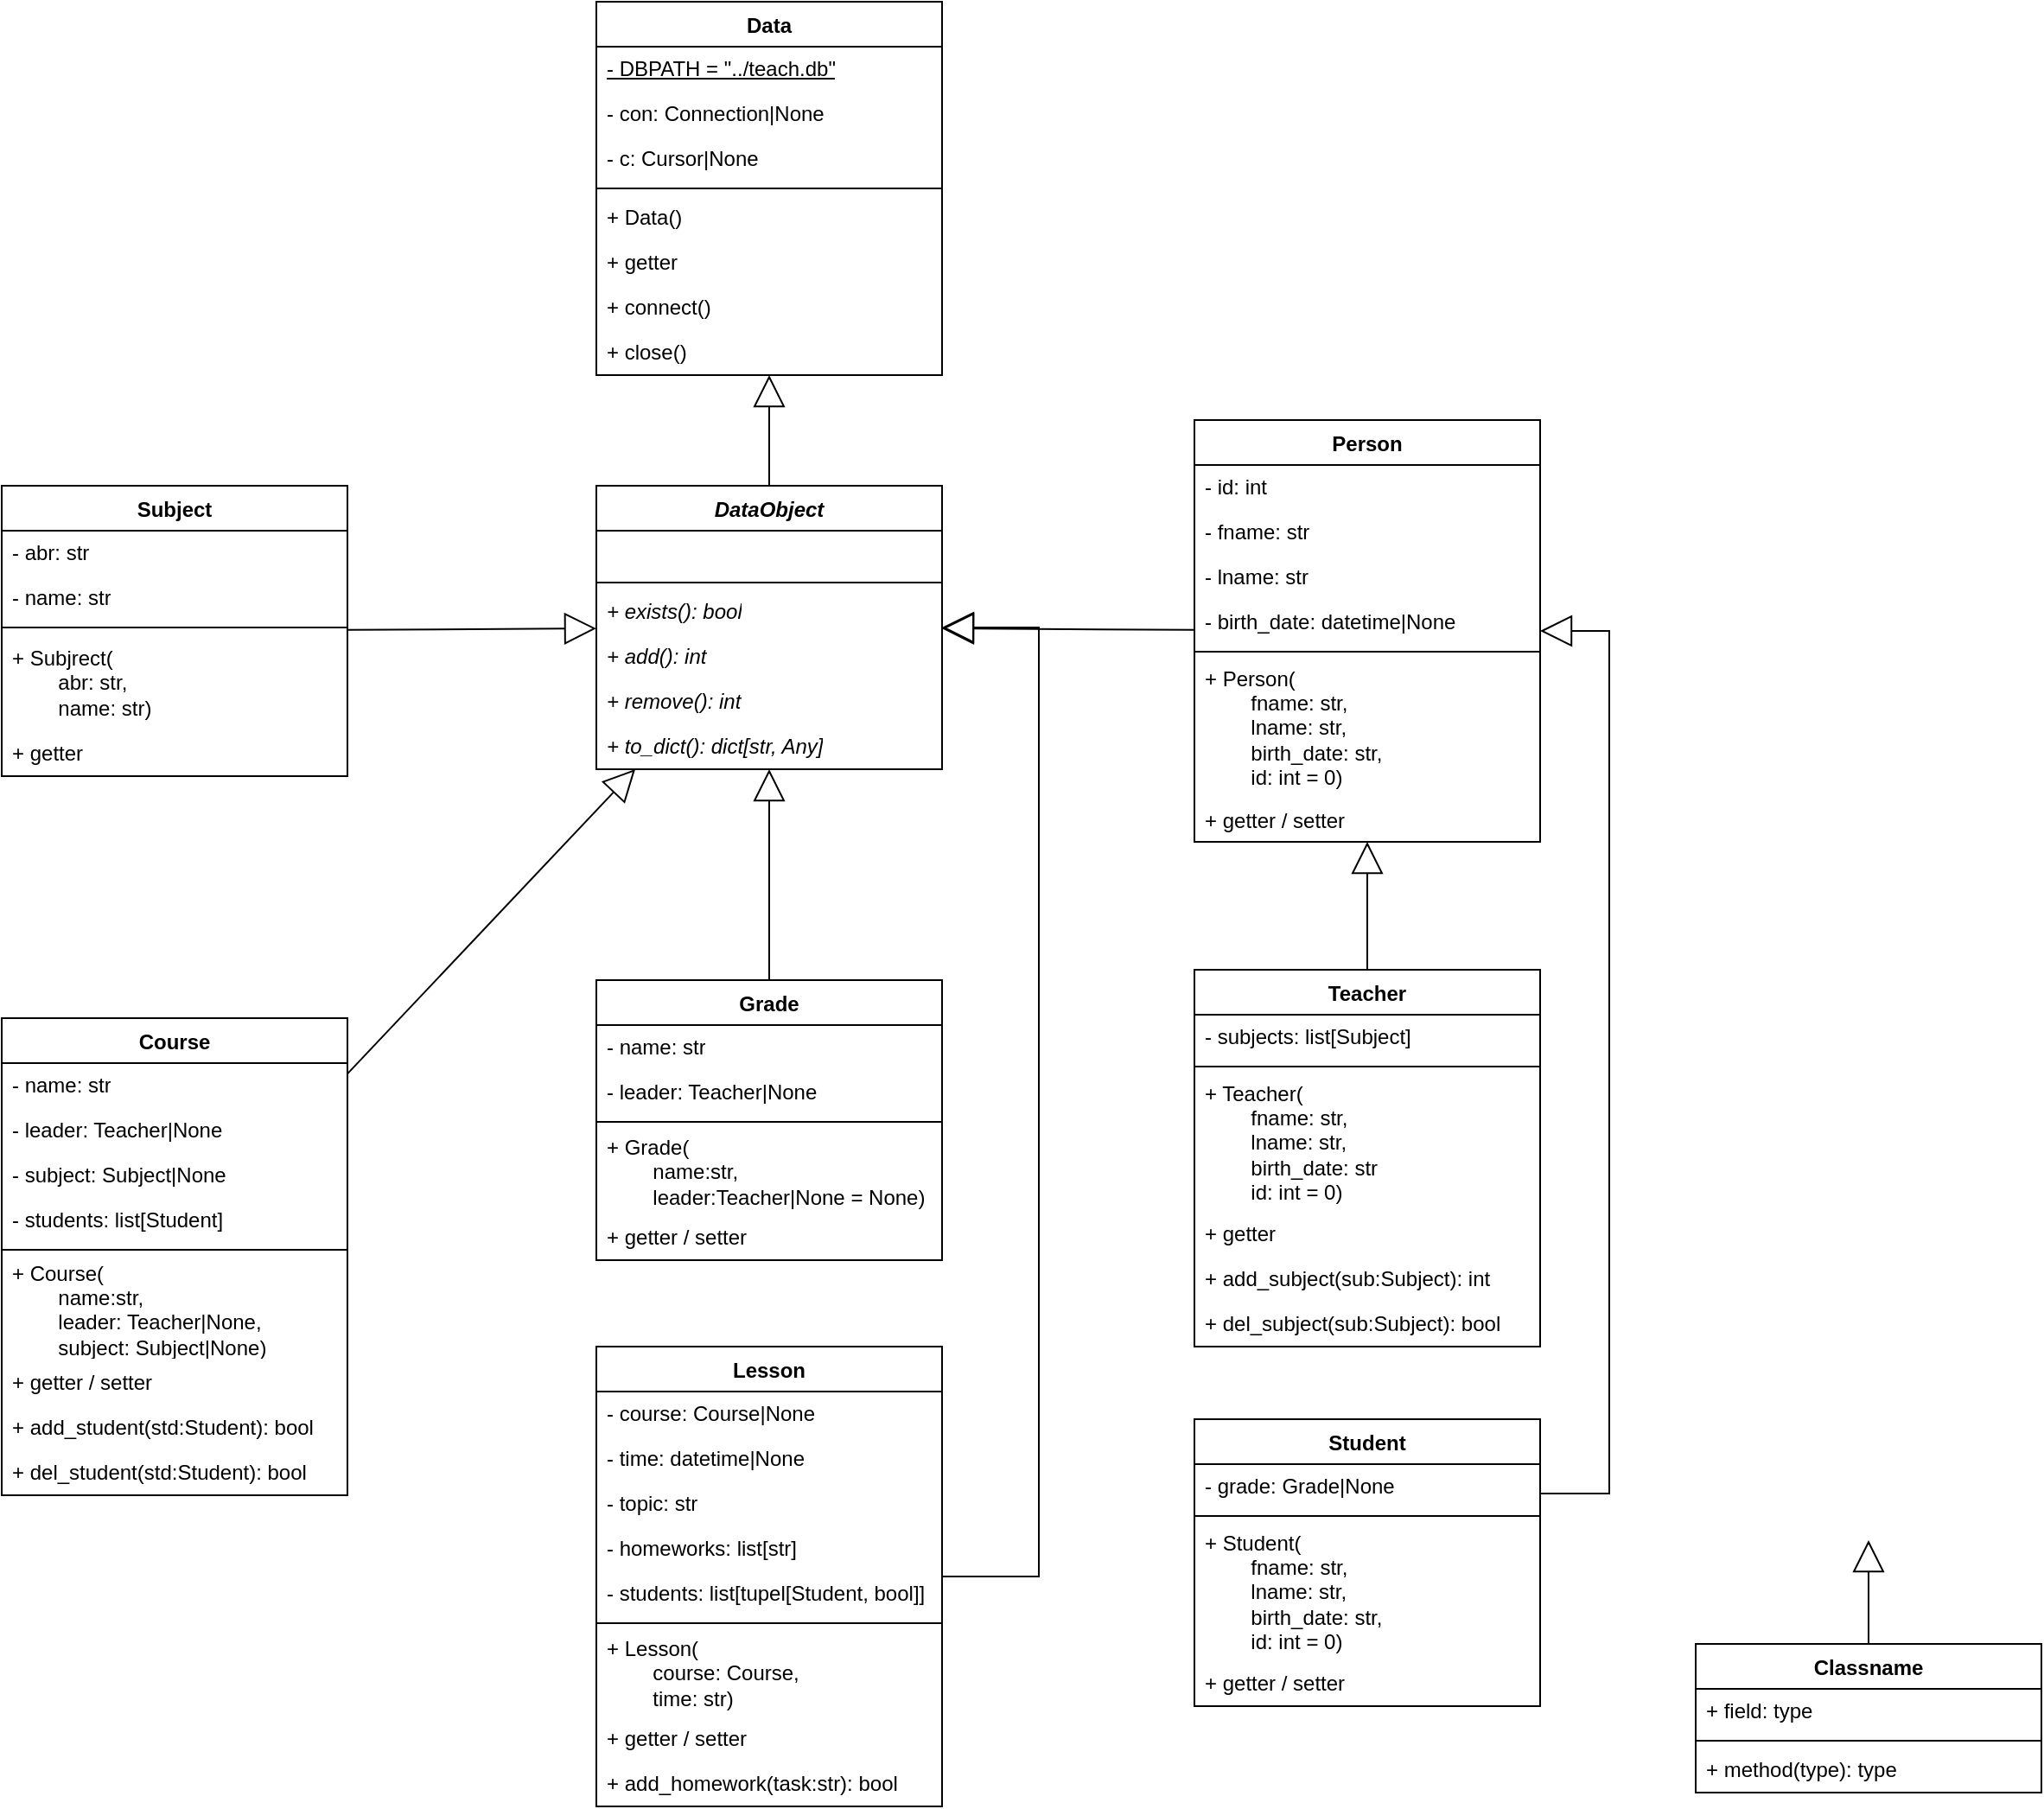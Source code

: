<mxfile version="26.2.13">
  <diagram name="Page-1" id="PVhxKs5UIoAoCetLRb1k">
    <mxGraphModel dx="1775" dy="617" grid="1" gridSize="10" guides="1" tooltips="1" connect="1" arrows="1" fold="1" page="1" pageScale="1" pageWidth="827" pageHeight="1169" math="0" shadow="0">
      <root>
        <mxCell id="0" />
        <mxCell id="1" parent="0" />
        <mxCell id="3EcJ4HdOtY4yv1qwsR0p-1" value="Student" style="swimlane;fontStyle=1;align=center;verticalAlign=top;childLayout=stackLayout;horizontal=1;startSize=26;horizontalStack=0;resizeParent=1;resizeParentMax=0;resizeLast=0;collapsible=1;marginBottom=0;whiteSpace=wrap;html=1;" parent="1" vertex="1">
          <mxGeometry x="660" y="860" width="200" height="166" as="geometry" />
        </mxCell>
        <mxCell id="3EcJ4HdOtY4yv1qwsR0p-2" value="- grade: Grade|None" style="text;strokeColor=none;fillColor=none;align=left;verticalAlign=middle;spacingLeft=4;spacingRight=4;overflow=hidden;rotatable=0;points=[[0,0.5],[1,0.5]];portConstraint=eastwest;whiteSpace=wrap;html=1;" parent="3EcJ4HdOtY4yv1qwsR0p-1" vertex="1">
          <mxGeometry y="26" width="200" height="26" as="geometry" />
        </mxCell>
        <mxCell id="3EcJ4HdOtY4yv1qwsR0p-3" value="" style="line;strokeWidth=1;fillColor=none;align=left;verticalAlign=middle;spacingTop=-1;spacingLeft=3;spacingRight=3;rotatable=0;labelPosition=right;points=[];portConstraint=eastwest;strokeColor=inherit;" parent="3EcJ4HdOtY4yv1qwsR0p-1" vertex="1">
          <mxGeometry y="52" width="200" height="8" as="geometry" />
        </mxCell>
        <mxCell id="3EcJ4HdOtY4yv1qwsR0p-4" value="&lt;div&gt;+ Student(&lt;/div&gt;&lt;div&gt;&lt;span style=&quot;white-space: pre;&quot;&gt;&#x9;&lt;/span&gt;fname: str,&lt;/div&gt;&lt;div&gt;&lt;span style=&quot;white-space: pre;&quot;&gt;&#x9;&lt;/span&gt;lname: str,&lt;/div&gt;&lt;div&gt;&lt;span style=&quot;white-space: pre;&quot;&gt;&#x9;&lt;/span&gt;birth_date: str,&lt;/div&gt;&lt;div&gt;&lt;span style=&quot;white-space: pre;&quot;&gt;&#x9;&lt;/span&gt;id: int = 0)&lt;br&gt;&lt;/div&gt;" style="text;strokeColor=none;fillColor=none;align=left;verticalAlign=middle;spacingLeft=4;spacingRight=4;overflow=hidden;rotatable=0;points=[[0,0.5],[1,0.5]];portConstraint=eastwest;whiteSpace=wrap;html=1;" parent="3EcJ4HdOtY4yv1qwsR0p-1" vertex="1">
          <mxGeometry y="60" width="200" height="80" as="geometry" />
        </mxCell>
        <mxCell id="Gi3EhoX5HovJHJI8W7zg-16" value="+ getter / setter" style="text;strokeColor=none;fillColor=none;align=left;verticalAlign=middle;spacingLeft=4;spacingRight=4;overflow=hidden;rotatable=0;points=[[0,0.5],[1,0.5]];portConstraint=eastwest;whiteSpace=wrap;html=1;" vertex="1" parent="3EcJ4HdOtY4yv1qwsR0p-1">
          <mxGeometry y="140" width="200" height="26" as="geometry" />
        </mxCell>
        <mxCell id="3EcJ4HdOtY4yv1qwsR0p-5" value="Data" style="swimlane;fontStyle=1;align=center;verticalAlign=top;childLayout=stackLayout;horizontal=1;startSize=26;horizontalStack=0;resizeParent=1;resizeParentMax=0;resizeLast=0;collapsible=1;marginBottom=0;whiteSpace=wrap;html=1;" parent="1" vertex="1">
          <mxGeometry x="314" y="40" width="200" height="216" as="geometry" />
        </mxCell>
        <mxCell id="3EcJ4HdOtY4yv1qwsR0p-6" value="- DBPATH = &quot;../teach.db&quot;" style="text;strokeColor=none;fillColor=none;align=left;verticalAlign=middle;spacingLeft=4;spacingRight=4;overflow=hidden;rotatable=0;points=[[0,0.5],[1,0.5]];portConstraint=eastwest;whiteSpace=wrap;html=1;fontStyle=4" parent="3EcJ4HdOtY4yv1qwsR0p-5" vertex="1">
          <mxGeometry y="26" width="200" height="26" as="geometry" />
        </mxCell>
        <mxCell id="3EcJ4HdOtY4yv1qwsR0p-9" value="- con: Connection|None" style="text;strokeColor=none;fillColor=none;align=left;verticalAlign=middle;spacingLeft=4;spacingRight=4;overflow=hidden;rotatable=0;points=[[0,0.5],[1,0.5]];portConstraint=eastwest;whiteSpace=wrap;html=1;" parent="3EcJ4HdOtY4yv1qwsR0p-5" vertex="1">
          <mxGeometry y="52" width="200" height="26" as="geometry" />
        </mxCell>
        <mxCell id="3EcJ4HdOtY4yv1qwsR0p-10" value="- c: Cursor|None" style="text;strokeColor=none;fillColor=none;align=left;verticalAlign=middle;spacingLeft=4;spacingRight=4;overflow=hidden;rotatable=0;points=[[0,0.5],[1,0.5]];portConstraint=eastwest;whiteSpace=wrap;html=1;" parent="3EcJ4HdOtY4yv1qwsR0p-5" vertex="1">
          <mxGeometry y="78" width="200" height="26" as="geometry" />
        </mxCell>
        <mxCell id="3EcJ4HdOtY4yv1qwsR0p-7" value="" style="line;strokeWidth=1;fillColor=none;align=left;verticalAlign=middle;spacingTop=-1;spacingLeft=3;spacingRight=3;rotatable=0;labelPosition=right;points=[];portConstraint=eastwest;strokeColor=inherit;" parent="3EcJ4HdOtY4yv1qwsR0p-5" vertex="1">
          <mxGeometry y="104" width="200" height="8" as="geometry" />
        </mxCell>
        <mxCell id="3EcJ4HdOtY4yv1qwsR0p-8" value="+ Data()" style="text;strokeColor=none;fillColor=none;align=left;verticalAlign=middle;spacingLeft=4;spacingRight=4;overflow=hidden;rotatable=0;points=[[0,0.5],[1,0.5]];portConstraint=eastwest;whiteSpace=wrap;html=1;" parent="3EcJ4HdOtY4yv1qwsR0p-5" vertex="1">
          <mxGeometry y="112" width="200" height="26" as="geometry" />
        </mxCell>
        <mxCell id="3EcJ4HdOtY4yv1qwsR0p-11" value="+ getter" style="text;strokeColor=none;fillColor=none;align=left;verticalAlign=middle;spacingLeft=4;spacingRight=4;overflow=hidden;rotatable=0;points=[[0,0.5],[1,0.5]];portConstraint=eastwest;whiteSpace=wrap;html=1;" parent="3EcJ4HdOtY4yv1qwsR0p-5" vertex="1">
          <mxGeometry y="138" width="200" height="26" as="geometry" />
        </mxCell>
        <mxCell id="3EcJ4HdOtY4yv1qwsR0p-12" value="+ connect()" style="text;strokeColor=none;fillColor=none;align=left;verticalAlign=middle;spacingLeft=4;spacingRight=4;overflow=hidden;rotatable=0;points=[[0,0.5],[1,0.5]];portConstraint=eastwest;whiteSpace=wrap;html=1;" parent="3EcJ4HdOtY4yv1qwsR0p-5" vertex="1">
          <mxGeometry y="164" width="200" height="26" as="geometry" />
        </mxCell>
        <mxCell id="3EcJ4HdOtY4yv1qwsR0p-13" value="+ close()" style="text;strokeColor=none;fillColor=none;align=left;verticalAlign=middle;spacingLeft=4;spacingRight=4;overflow=hidden;rotatable=0;points=[[0,0.5],[1,0.5]];portConstraint=eastwest;whiteSpace=wrap;html=1;" parent="3EcJ4HdOtY4yv1qwsR0p-5" vertex="1">
          <mxGeometry y="190" width="200" height="26" as="geometry" />
        </mxCell>
        <mxCell id="3EcJ4HdOtY4yv1qwsR0p-14" value="DataObject" style="swimlane;fontStyle=3;align=center;verticalAlign=top;childLayout=stackLayout;horizontal=1;startSize=26;horizontalStack=0;resizeParent=1;resizeParentMax=0;resizeLast=0;collapsible=1;marginBottom=0;whiteSpace=wrap;html=1;" parent="1" vertex="1">
          <mxGeometry x="314" y="320" width="200" height="164" as="geometry" />
        </mxCell>
        <mxCell id="3EcJ4HdOtY4yv1qwsR0p-15" value="&amp;nbsp;" style="text;strokeColor=none;fillColor=none;align=left;verticalAlign=middle;spacingLeft=4;spacingRight=4;overflow=hidden;rotatable=0;points=[[0,0.5],[1,0.5]];portConstraint=eastwest;whiteSpace=wrap;html=1;" parent="3EcJ4HdOtY4yv1qwsR0p-14" vertex="1">
          <mxGeometry y="26" width="200" height="26" as="geometry" />
        </mxCell>
        <mxCell id="3EcJ4HdOtY4yv1qwsR0p-16" value="" style="line;strokeWidth=1;fillColor=none;align=left;verticalAlign=middle;spacingTop=-1;spacingLeft=3;spacingRight=3;rotatable=0;labelPosition=right;points=[];portConstraint=eastwest;strokeColor=inherit;" parent="3EcJ4HdOtY4yv1qwsR0p-14" vertex="1">
          <mxGeometry y="52" width="200" height="8" as="geometry" />
        </mxCell>
        <mxCell id="3EcJ4HdOtY4yv1qwsR0p-17" value="+ exists(): bool" style="text;strokeColor=none;fillColor=none;align=left;verticalAlign=middle;spacingLeft=4;spacingRight=4;overflow=hidden;rotatable=0;points=[[0,0.5],[1,0.5]];portConstraint=eastwest;whiteSpace=wrap;html=1;fontStyle=2" parent="3EcJ4HdOtY4yv1qwsR0p-14" vertex="1">
          <mxGeometry y="60" width="200" height="26" as="geometry" />
        </mxCell>
        <mxCell id="3EcJ4HdOtY4yv1qwsR0p-21" value="+ add(): int" style="text;strokeColor=none;fillColor=none;align=left;verticalAlign=middle;spacingLeft=4;spacingRight=4;overflow=hidden;rotatable=0;points=[[0,0.5],[1,0.5]];portConstraint=eastwest;whiteSpace=wrap;html=1;fontStyle=2" parent="3EcJ4HdOtY4yv1qwsR0p-14" vertex="1">
          <mxGeometry y="86" width="200" height="26" as="geometry" />
        </mxCell>
        <mxCell id="3EcJ4HdOtY4yv1qwsR0p-22" value="+ remove(): int" style="text;strokeColor=none;fillColor=none;align=left;verticalAlign=middle;spacingLeft=4;spacingRight=4;overflow=hidden;rotatable=0;points=[[0,0.5],[1,0.5]];portConstraint=eastwest;whiteSpace=wrap;html=1;fontStyle=2" parent="3EcJ4HdOtY4yv1qwsR0p-14" vertex="1">
          <mxGeometry y="112" width="200" height="26" as="geometry" />
        </mxCell>
        <mxCell id="3EcJ4HdOtY4yv1qwsR0p-23" value="+ to_dict(): dict[str, Any]" style="text;strokeColor=none;fillColor=none;align=left;verticalAlign=middle;spacingLeft=4;spacingRight=4;overflow=hidden;rotatable=0;points=[[0,0.5],[1,0.5]];portConstraint=eastwest;whiteSpace=wrap;html=1;fontStyle=2" parent="3EcJ4HdOtY4yv1qwsR0p-14" vertex="1">
          <mxGeometry y="138" width="200" height="26" as="geometry" />
        </mxCell>
        <mxCell id="3EcJ4HdOtY4yv1qwsR0p-18" value="" style="endArrow=block;endSize=16;endFill=0;html=1;rounded=0;edgeStyle=orthogonalEdgeStyle;" parent="1" edge="1" target="3EcJ4HdOtY4yv1qwsR0p-31" source="3EcJ4HdOtY4yv1qwsR0p-1">
          <mxGeometry width="160" relative="1" as="geometry">
            <mxPoint x="604" y="780" as="sourcePoint" />
            <mxPoint x="764" y="780" as="targetPoint" />
            <Array as="points">
              <mxPoint x="900" y="903" />
              <mxPoint x="900" y="404" />
            </Array>
          </mxGeometry>
        </mxCell>
        <mxCell id="3EcJ4HdOtY4yv1qwsR0p-20" value="" style="endArrow=block;endSize=16;endFill=0;html=1;rounded=0;" parent="1" source="3EcJ4HdOtY4yv1qwsR0p-14" target="3EcJ4HdOtY4yv1qwsR0p-5" edge="1">
          <mxGeometry width="160" relative="1" as="geometry">
            <mxPoint x="310" y="430" as="sourcePoint" />
            <mxPoint x="470" y="430" as="targetPoint" />
          </mxGeometry>
        </mxCell>
        <mxCell id="3EcJ4HdOtY4yv1qwsR0p-24" value="Subject" style="swimlane;fontStyle=1;align=center;verticalAlign=top;childLayout=stackLayout;horizontal=1;startSize=26;horizontalStack=0;resizeParent=1;resizeParentMax=0;resizeLast=0;collapsible=1;marginBottom=0;whiteSpace=wrap;html=1;" parent="1" vertex="1">
          <mxGeometry x="-30" y="320" width="200" height="168" as="geometry" />
        </mxCell>
        <mxCell id="3EcJ4HdOtY4yv1qwsR0p-25" value="- abr: str" style="text;strokeColor=none;fillColor=none;align=left;verticalAlign=middle;spacingLeft=4;spacingRight=4;overflow=hidden;rotatable=0;points=[[0,0.5],[1,0.5]];portConstraint=eastwest;whiteSpace=wrap;html=1;" parent="3EcJ4HdOtY4yv1qwsR0p-24" vertex="1">
          <mxGeometry y="26" width="200" height="26" as="geometry" />
        </mxCell>
        <mxCell id="3EcJ4HdOtY4yv1qwsR0p-29" value="- name: str" style="text;strokeColor=none;fillColor=none;align=left;verticalAlign=middle;spacingLeft=4;spacingRight=4;overflow=hidden;rotatable=0;points=[[0,0.5],[1,0.5]];portConstraint=eastwest;whiteSpace=wrap;html=1;" parent="3EcJ4HdOtY4yv1qwsR0p-24" vertex="1">
          <mxGeometry y="52" width="200" height="26" as="geometry" />
        </mxCell>
        <mxCell id="3EcJ4HdOtY4yv1qwsR0p-26" value="" style="line;strokeWidth=1;fillColor=none;align=left;verticalAlign=middle;spacingTop=-1;spacingLeft=3;spacingRight=3;rotatable=0;labelPosition=right;points=[];portConstraint=eastwest;strokeColor=inherit;" parent="3EcJ4HdOtY4yv1qwsR0p-24" vertex="1">
          <mxGeometry y="78" width="200" height="8" as="geometry" />
        </mxCell>
        <mxCell id="3EcJ4HdOtY4yv1qwsR0p-27" value="&lt;div&gt;+ Subjrect(&lt;/div&gt;&lt;div&gt;&lt;span style=&quot;white-space: pre;&quot;&gt;&#x9;&lt;/span&gt;abr: str,&lt;/div&gt;&lt;div&gt;&lt;span style=&quot;white-space: pre;&quot;&gt;&#x9;&lt;/span&gt;name: str)&lt;br&gt;&lt;/div&gt;" style="text;strokeColor=none;fillColor=none;align=left;verticalAlign=middle;spacingLeft=4;spacingRight=4;overflow=hidden;rotatable=0;points=[[0,0.5],[1,0.5]];portConstraint=eastwest;whiteSpace=wrap;html=1;" parent="3EcJ4HdOtY4yv1qwsR0p-24" vertex="1">
          <mxGeometry y="86" width="200" height="56" as="geometry" />
        </mxCell>
        <mxCell id="3EcJ4HdOtY4yv1qwsR0p-30" value="+ getter" style="text;strokeColor=none;fillColor=none;align=left;verticalAlign=middle;spacingLeft=4;spacingRight=4;overflow=hidden;rotatable=0;points=[[0,0.5],[1,0.5]];portConstraint=eastwest;whiteSpace=wrap;html=1;" parent="3EcJ4HdOtY4yv1qwsR0p-24" vertex="1">
          <mxGeometry y="142" width="200" height="26" as="geometry" />
        </mxCell>
        <mxCell id="3EcJ4HdOtY4yv1qwsR0p-28" value="" style="endArrow=block;endSize=16;endFill=0;html=1;rounded=0;" parent="1" source="3EcJ4HdOtY4yv1qwsR0p-24" target="3EcJ4HdOtY4yv1qwsR0p-14" edge="1">
          <mxGeometry width="160" relative="1" as="geometry">
            <mxPoint x="120" y="440" as="sourcePoint" />
            <mxPoint x="280" y="440" as="targetPoint" />
          </mxGeometry>
        </mxCell>
        <mxCell id="3EcJ4HdOtY4yv1qwsR0p-31" value="Person" style="swimlane;fontStyle=1;align=center;verticalAlign=top;childLayout=stackLayout;horizontal=1;startSize=26;horizontalStack=0;resizeParent=1;resizeParentMax=0;resizeLast=0;collapsible=1;marginBottom=0;whiteSpace=wrap;html=1;" parent="1" vertex="1">
          <mxGeometry x="660" y="282" width="200" height="244" as="geometry" />
        </mxCell>
        <mxCell id="3EcJ4HdOtY4yv1qwsR0p-32" value="- id: int" style="text;strokeColor=none;fillColor=none;align=left;verticalAlign=middle;spacingLeft=4;spacingRight=4;overflow=hidden;rotatable=0;points=[[0,0.5],[1,0.5]];portConstraint=eastwest;whiteSpace=wrap;html=1;" parent="3EcJ4HdOtY4yv1qwsR0p-31" vertex="1">
          <mxGeometry y="26" width="200" height="26" as="geometry" />
        </mxCell>
        <mxCell id="3EcJ4HdOtY4yv1qwsR0p-36" value="- fname: str" style="text;strokeColor=none;fillColor=none;align=left;verticalAlign=middle;spacingLeft=4;spacingRight=4;overflow=hidden;rotatable=0;points=[[0,0.5],[1,0.5]];portConstraint=eastwest;whiteSpace=wrap;html=1;" parent="3EcJ4HdOtY4yv1qwsR0p-31" vertex="1">
          <mxGeometry y="52" width="200" height="26" as="geometry" />
        </mxCell>
        <mxCell id="3EcJ4HdOtY4yv1qwsR0p-37" value="- lname: str" style="text;strokeColor=none;fillColor=none;align=left;verticalAlign=middle;spacingLeft=4;spacingRight=4;overflow=hidden;rotatable=0;points=[[0,0.5],[1,0.5]];portConstraint=eastwest;whiteSpace=wrap;html=1;" parent="3EcJ4HdOtY4yv1qwsR0p-31" vertex="1">
          <mxGeometry y="78" width="200" height="26" as="geometry" />
        </mxCell>
        <mxCell id="3EcJ4HdOtY4yv1qwsR0p-38" value="- birth_date: datetime|None" style="text;strokeColor=none;fillColor=none;align=left;verticalAlign=middle;spacingLeft=4;spacingRight=4;overflow=hidden;rotatable=0;points=[[0,0.5],[1,0.5]];portConstraint=eastwest;whiteSpace=wrap;html=1;" parent="3EcJ4HdOtY4yv1qwsR0p-31" vertex="1">
          <mxGeometry y="104" width="200" height="26" as="geometry" />
        </mxCell>
        <mxCell id="3EcJ4HdOtY4yv1qwsR0p-33" value="" style="line;strokeWidth=1;fillColor=none;align=left;verticalAlign=middle;spacingTop=-1;spacingLeft=3;spacingRight=3;rotatable=0;labelPosition=right;points=[];portConstraint=eastwest;strokeColor=inherit;" parent="3EcJ4HdOtY4yv1qwsR0p-31" vertex="1">
          <mxGeometry y="130" width="200" height="8" as="geometry" />
        </mxCell>
        <mxCell id="3EcJ4HdOtY4yv1qwsR0p-34" value="&lt;div&gt;+ Person(&lt;/div&gt;&lt;div&gt;&lt;span style=&quot;white-space: pre;&quot;&gt;&#x9;&lt;/span&gt;fname: str,&lt;/div&gt;&lt;div&gt;&lt;span style=&quot;white-space: pre;&quot;&gt;&#x9;&lt;/span&gt;lname: str,&lt;/div&gt;&lt;div&gt;&lt;span style=&quot;white-space: pre;&quot;&gt;&#x9;&lt;/span&gt;birth_date: str,&lt;/div&gt;&lt;div&gt;&lt;span style=&quot;white-space: pre;&quot;&gt;&#x9;&lt;/span&gt;id: int = 0)&lt;br&gt;&lt;/div&gt;" style="text;strokeColor=none;fillColor=none;align=left;verticalAlign=middle;spacingLeft=4;spacingRight=4;overflow=hidden;rotatable=0;points=[[0,0.5],[1,0.5]];portConstraint=eastwest;whiteSpace=wrap;html=1;" parent="3EcJ4HdOtY4yv1qwsR0p-31" vertex="1">
          <mxGeometry y="138" width="200" height="80" as="geometry" />
        </mxCell>
        <mxCell id="3EcJ4HdOtY4yv1qwsR0p-39" value="+ getter / setter" style="text;strokeColor=none;fillColor=none;align=left;verticalAlign=top;spacingLeft=4;spacingRight=4;overflow=hidden;rotatable=0;points=[[0,0.5],[1,0.5]];portConstraint=eastwest;whiteSpace=wrap;html=1;" parent="3EcJ4HdOtY4yv1qwsR0p-31" vertex="1">
          <mxGeometry y="218" width="200" height="26" as="geometry" />
        </mxCell>
        <mxCell id="3EcJ4HdOtY4yv1qwsR0p-35" value="" style="endArrow=block;endSize=16;endFill=0;html=1;rounded=0;" parent="1" source="3EcJ4HdOtY4yv1qwsR0p-31" target="3EcJ4HdOtY4yv1qwsR0p-14" edge="1">
          <mxGeometry width="160" relative="1" as="geometry">
            <mxPoint x="414" y="550" as="sourcePoint" />
            <mxPoint x="574" y="550" as="targetPoint" />
          </mxGeometry>
        </mxCell>
        <mxCell id="Gi3EhoX5HovJHJI8W7zg-1" value="Teacher" style="swimlane;fontStyle=1;align=center;verticalAlign=top;childLayout=stackLayout;horizontal=1;startSize=26;horizontalStack=0;resizeParent=1;resizeParentMax=0;resizeLast=0;collapsible=1;marginBottom=0;whiteSpace=wrap;html=1;" vertex="1" parent="1">
          <mxGeometry x="660" y="600" width="200" height="218" as="geometry" />
        </mxCell>
        <mxCell id="Gi3EhoX5HovJHJI8W7zg-2" value="- subjects: list[Subject]" style="text;strokeColor=none;fillColor=none;align=left;verticalAlign=middle;spacingLeft=4;spacingRight=4;overflow=hidden;rotatable=0;points=[[0,0.5],[1,0.5]];portConstraint=eastwest;whiteSpace=wrap;html=1;" vertex="1" parent="Gi3EhoX5HovJHJI8W7zg-1">
          <mxGeometry y="26" width="200" height="26" as="geometry" />
        </mxCell>
        <mxCell id="Gi3EhoX5HovJHJI8W7zg-3" value="" style="line;strokeWidth=1;fillColor=none;align=left;verticalAlign=middle;spacingTop=-1;spacingLeft=3;spacingRight=3;rotatable=0;labelPosition=right;points=[];portConstraint=eastwest;strokeColor=inherit;" vertex="1" parent="Gi3EhoX5HovJHJI8W7zg-1">
          <mxGeometry y="52" width="200" height="8" as="geometry" />
        </mxCell>
        <mxCell id="Gi3EhoX5HovJHJI8W7zg-4" value="&lt;div&gt;+ Teacher(&lt;/div&gt;&lt;div&gt;&lt;span style=&quot;white-space: pre;&quot;&gt;&#x9;&lt;/span&gt;fname: str,&lt;/div&gt;&lt;div&gt;&lt;span style=&quot;white-space: pre;&quot;&gt;&#x9;&lt;/span&gt;lname: str,&lt;/div&gt;&lt;div&gt;&lt;span style=&quot;white-space: pre;&quot;&gt;&#x9;&lt;/span&gt;birth_date: str&lt;/div&gt;&lt;div&gt;&lt;span style=&quot;white-space: pre;&quot;&gt;&#x9;&lt;/span&gt;id: int = 0)&lt;br&gt;&lt;/div&gt;" style="text;strokeColor=none;fillColor=none;align=left;verticalAlign=middle;spacingLeft=4;spacingRight=4;overflow=hidden;rotatable=0;points=[[0,0.5],[1,0.5]];portConstraint=eastwest;whiteSpace=wrap;html=1;" vertex="1" parent="Gi3EhoX5HovJHJI8W7zg-1">
          <mxGeometry y="60" width="200" height="80" as="geometry" />
        </mxCell>
        <mxCell id="Gi3EhoX5HovJHJI8W7zg-8" value="+ getter" style="text;strokeColor=none;fillColor=none;align=left;verticalAlign=middle;spacingLeft=4;spacingRight=4;overflow=hidden;rotatable=0;points=[[0,0.5],[1,0.5]];portConstraint=eastwest;whiteSpace=wrap;html=1;" vertex="1" parent="Gi3EhoX5HovJHJI8W7zg-1">
          <mxGeometry y="140" width="200" height="26" as="geometry" />
        </mxCell>
        <mxCell id="Gi3EhoX5HovJHJI8W7zg-6" value="+ add_subject(sub:Subject): int" style="text;strokeColor=none;fillColor=none;align=left;verticalAlign=middle;spacingLeft=4;spacingRight=4;overflow=hidden;rotatable=0;points=[[0,0.5],[1,0.5]];portConstraint=eastwest;whiteSpace=wrap;html=1;" vertex="1" parent="Gi3EhoX5HovJHJI8W7zg-1">
          <mxGeometry y="166" width="200" height="26" as="geometry" />
        </mxCell>
        <mxCell id="Gi3EhoX5HovJHJI8W7zg-7" value="+ del_subject(sub:Subject): bool" style="text;strokeColor=none;fillColor=none;align=left;verticalAlign=middle;spacingLeft=4;spacingRight=4;overflow=hidden;rotatable=0;points=[[0,0.5],[1,0.5]];portConstraint=eastwest;whiteSpace=wrap;html=1;" vertex="1" parent="Gi3EhoX5HovJHJI8W7zg-1">
          <mxGeometry y="192" width="200" height="26" as="geometry" />
        </mxCell>
        <mxCell id="Gi3EhoX5HovJHJI8W7zg-5" value="" style="endArrow=block;endSize=16;endFill=0;html=1;rounded=0;" edge="1" source="Gi3EhoX5HovJHJI8W7zg-1" parent="1" target="3EcJ4HdOtY4yv1qwsR0p-31">
          <mxGeometry width="160" relative="1" as="geometry">
            <mxPoint x="604" y="540" as="sourcePoint" />
            <mxPoint x="764" y="540" as="targetPoint" />
          </mxGeometry>
        </mxCell>
        <mxCell id="Gi3EhoX5HovJHJI8W7zg-9" value="Grade" style="swimlane;fontStyle=1;align=center;verticalAlign=top;childLayout=stackLayout;horizontal=1;startSize=26;horizontalStack=0;resizeParent=1;resizeParentMax=0;resizeLast=0;collapsible=1;marginBottom=0;whiteSpace=wrap;html=1;" vertex="1" parent="1">
          <mxGeometry x="314" y="606" width="200" height="162" as="geometry" />
        </mxCell>
        <mxCell id="Gi3EhoX5HovJHJI8W7zg-10" value="- name: str" style="text;strokeColor=none;fillColor=none;align=left;verticalAlign=middle;spacingLeft=4;spacingRight=4;overflow=hidden;rotatable=0;points=[[0,0.5],[1,0.5]];portConstraint=eastwest;whiteSpace=wrap;html=1;" vertex="1" parent="Gi3EhoX5HovJHJI8W7zg-9">
          <mxGeometry y="26" width="200" height="26" as="geometry" />
        </mxCell>
        <mxCell id="Gi3EhoX5HovJHJI8W7zg-14" value="- leader: Teacher|None" style="text;strokeColor=none;fillColor=none;align=left;verticalAlign=middle;spacingLeft=4;spacingRight=4;overflow=hidden;rotatable=0;points=[[0,0.5],[1,0.5]];portConstraint=eastwest;whiteSpace=wrap;html=1;" vertex="1" parent="Gi3EhoX5HovJHJI8W7zg-9">
          <mxGeometry y="52" width="200" height="26" as="geometry" />
        </mxCell>
        <mxCell id="Gi3EhoX5HovJHJI8W7zg-11" value="" style="line;strokeWidth=1;fillColor=none;align=left;verticalAlign=middle;spacingTop=-1;spacingLeft=3;spacingRight=3;rotatable=0;labelPosition=right;points=[];portConstraint=eastwest;strokeColor=inherit;" vertex="1" parent="Gi3EhoX5HovJHJI8W7zg-9">
          <mxGeometry y="78" width="200" height="8" as="geometry" />
        </mxCell>
        <mxCell id="Gi3EhoX5HovJHJI8W7zg-12" value="&lt;div&gt;+ Grade(&lt;/div&gt;&lt;div&gt;&lt;span style=&quot;white-space: pre;&quot;&gt;&#x9;&lt;/span&gt;name:str,&lt;/div&gt;&lt;div&gt;&lt;span style=&quot;white-space: pre;&quot;&gt;&#x9;&lt;/span&gt;leader:Teacher|None = None)&lt;/div&gt;" style="text;strokeColor=none;fillColor=none;align=left;verticalAlign=middle;spacingLeft=4;spacingRight=4;overflow=hidden;rotatable=0;points=[[0,0.5],[1,0.5]];portConstraint=eastwest;whiteSpace=wrap;html=1;" vertex="1" parent="Gi3EhoX5HovJHJI8W7zg-9">
          <mxGeometry y="86" width="200" height="50" as="geometry" />
        </mxCell>
        <mxCell id="Gi3EhoX5HovJHJI8W7zg-15" value="+ getter / setter" style="text;strokeColor=none;fillColor=none;align=left;verticalAlign=middle;spacingLeft=4;spacingRight=4;overflow=hidden;rotatable=0;points=[[0,0.5],[1,0.5]];portConstraint=eastwest;whiteSpace=wrap;html=1;" vertex="1" parent="Gi3EhoX5HovJHJI8W7zg-9">
          <mxGeometry y="136" width="200" height="26" as="geometry" />
        </mxCell>
        <mxCell id="Gi3EhoX5HovJHJI8W7zg-13" value="" style="endArrow=block;endSize=16;endFill=0;html=1;rounded=0;" edge="1" source="Gi3EhoX5HovJHJI8W7zg-9" parent="1" target="3EcJ4HdOtY4yv1qwsR0p-14">
          <mxGeometry width="160" relative="1" as="geometry">
            <mxPoint x="258" y="526" as="sourcePoint" />
            <mxPoint x="418" y="526" as="targetPoint" />
          </mxGeometry>
        </mxCell>
        <mxCell id="Gi3EhoX5HovJHJI8W7zg-17" value="Classname" style="swimlane;fontStyle=1;align=center;verticalAlign=top;childLayout=stackLayout;horizontal=1;startSize=26;horizontalStack=0;resizeParent=1;resizeParentMax=0;resizeLast=0;collapsible=1;marginBottom=0;whiteSpace=wrap;html=1;" vertex="1" parent="1">
          <mxGeometry x="950" y="990" width="200" height="86" as="geometry" />
        </mxCell>
        <mxCell id="Gi3EhoX5HovJHJI8W7zg-18" value="+ field: type" style="text;strokeColor=none;fillColor=none;align=left;verticalAlign=middle;spacingLeft=4;spacingRight=4;overflow=hidden;rotatable=0;points=[[0,0.5],[1,0.5]];portConstraint=eastwest;whiteSpace=wrap;html=1;" vertex="1" parent="Gi3EhoX5HovJHJI8W7zg-17">
          <mxGeometry y="26" width="200" height="26" as="geometry" />
        </mxCell>
        <mxCell id="Gi3EhoX5HovJHJI8W7zg-19" value="" style="line;strokeWidth=1;fillColor=none;align=left;verticalAlign=middle;spacingTop=-1;spacingLeft=3;spacingRight=3;rotatable=0;labelPosition=right;points=[];portConstraint=eastwest;strokeColor=inherit;" vertex="1" parent="Gi3EhoX5HovJHJI8W7zg-17">
          <mxGeometry y="52" width="200" height="8" as="geometry" />
        </mxCell>
        <mxCell id="Gi3EhoX5HovJHJI8W7zg-20" value="+ method(type): type" style="text;strokeColor=none;fillColor=none;align=left;verticalAlign=middle;spacingLeft=4;spacingRight=4;overflow=hidden;rotatable=0;points=[[0,0.5],[1,0.5]];portConstraint=eastwest;whiteSpace=wrap;html=1;" vertex="1" parent="Gi3EhoX5HovJHJI8W7zg-17">
          <mxGeometry y="60" width="200" height="26" as="geometry" />
        </mxCell>
        <mxCell id="Gi3EhoX5HovJHJI8W7zg-21" value="" style="endArrow=block;endSize=16;endFill=0;html=1;rounded=0;" edge="1" parent="1" source="Gi3EhoX5HovJHJI8W7zg-17">
          <mxGeometry width="160" relative="1" as="geometry">
            <mxPoint x="1040.0" y="950" as="sourcePoint" />
            <mxPoint x="1050" y="930" as="targetPoint" />
          </mxGeometry>
        </mxCell>
        <mxCell id="Gi3EhoX5HovJHJI8W7zg-23" value="Course" style="swimlane;fontStyle=1;align=center;verticalAlign=top;childLayout=stackLayout;horizontal=1;startSize=26;horizontalStack=0;resizeParent=1;resizeParentMax=0;resizeLast=0;collapsible=1;marginBottom=0;whiteSpace=wrap;html=1;" vertex="1" parent="1">
          <mxGeometry x="-30" y="628" width="200" height="276" as="geometry" />
        </mxCell>
        <mxCell id="Gi3EhoX5HovJHJI8W7zg-24" value="- name: str" style="text;strokeColor=none;fillColor=none;align=left;verticalAlign=middle;spacingLeft=4;spacingRight=4;overflow=hidden;rotatable=0;points=[[0,0.5],[1,0.5]];portConstraint=eastwest;whiteSpace=wrap;html=1;" vertex="1" parent="Gi3EhoX5HovJHJI8W7zg-23">
          <mxGeometry y="26" width="200" height="26" as="geometry" />
        </mxCell>
        <mxCell id="Gi3EhoX5HovJHJI8W7zg-28" value="- leader: Teacher|None" style="text;strokeColor=none;fillColor=none;align=left;verticalAlign=middle;spacingLeft=4;spacingRight=4;overflow=hidden;rotatable=0;points=[[0,0.5],[1,0.5]];portConstraint=eastwest;whiteSpace=wrap;html=1;" vertex="1" parent="Gi3EhoX5HovJHJI8W7zg-23">
          <mxGeometry y="52" width="200" height="26" as="geometry" />
        </mxCell>
        <mxCell id="Gi3EhoX5HovJHJI8W7zg-29" value="- subject: Subject|None" style="text;strokeColor=none;fillColor=none;align=left;verticalAlign=middle;spacingLeft=4;spacingRight=4;overflow=hidden;rotatable=0;points=[[0,0.5],[1,0.5]];portConstraint=eastwest;whiteSpace=wrap;html=1;" vertex="1" parent="Gi3EhoX5HovJHJI8W7zg-23">
          <mxGeometry y="78" width="200" height="26" as="geometry" />
        </mxCell>
        <mxCell id="Gi3EhoX5HovJHJI8W7zg-34" value="- students: list[Student]" style="text;strokeColor=none;fillColor=none;align=left;verticalAlign=middle;spacingLeft=4;spacingRight=4;overflow=hidden;rotatable=0;points=[[0,0.5],[1,0.5]];portConstraint=eastwest;whiteSpace=wrap;html=1;" vertex="1" parent="Gi3EhoX5HovJHJI8W7zg-23">
          <mxGeometry y="104" width="200" height="26" as="geometry" />
        </mxCell>
        <mxCell id="Gi3EhoX5HovJHJI8W7zg-25" value="" style="line;strokeWidth=1;fillColor=none;align=left;verticalAlign=middle;spacingTop=-1;spacingLeft=3;spacingRight=3;rotatable=0;labelPosition=right;points=[];portConstraint=eastwest;strokeColor=inherit;" vertex="1" parent="Gi3EhoX5HovJHJI8W7zg-23">
          <mxGeometry y="130" width="200" height="8" as="geometry" />
        </mxCell>
        <mxCell id="Gi3EhoX5HovJHJI8W7zg-30" value="&lt;div&gt;+ Course(&lt;/div&gt;&lt;div&gt;&lt;span style=&quot;white-space: pre;&quot;&gt;&#x9;&lt;/span&gt;name:str,&lt;/div&gt;&lt;div&gt;&lt;span style=&quot;white-space: pre;&quot;&gt;&#x9;&lt;/span&gt;leader: Teacher|None,&lt;/div&gt;&lt;div&gt;&lt;span style=&quot;white-space: pre;&quot;&gt;&#x9;&lt;/span&gt;subject: Subject|None)&lt;br&gt;&lt;/div&gt;" style="text;strokeColor=none;fillColor=none;align=left;verticalAlign=middle;spacingLeft=4;spacingRight=4;overflow=hidden;rotatable=0;points=[[0,0.5],[1,0.5]];portConstraint=eastwest;whiteSpace=wrap;html=1;" vertex="1" parent="Gi3EhoX5HovJHJI8W7zg-23">
          <mxGeometry y="138" width="200" height="60" as="geometry" />
        </mxCell>
        <mxCell id="Gi3EhoX5HovJHJI8W7zg-31" value="+ getter / setter" style="text;strokeColor=none;fillColor=none;align=left;verticalAlign=middle;spacingLeft=4;spacingRight=4;overflow=hidden;rotatable=0;points=[[0,0.5],[1,0.5]];portConstraint=eastwest;whiteSpace=wrap;html=1;" vertex="1" parent="Gi3EhoX5HovJHJI8W7zg-23">
          <mxGeometry y="198" width="200" height="26" as="geometry" />
        </mxCell>
        <mxCell id="Gi3EhoX5HovJHJI8W7zg-32" value="+ add_student(std:Student): bool" style="text;strokeColor=none;fillColor=none;align=left;verticalAlign=middle;spacingLeft=4;spacingRight=4;overflow=hidden;rotatable=0;points=[[0,0.5],[1,0.5]];portConstraint=eastwest;whiteSpace=wrap;html=1;" vertex="1" parent="Gi3EhoX5HovJHJI8W7zg-23">
          <mxGeometry y="224" width="200" height="26" as="geometry" />
        </mxCell>
        <mxCell id="Gi3EhoX5HovJHJI8W7zg-33" value="+ del_student(std:Student): bool" style="text;strokeColor=none;fillColor=none;align=left;verticalAlign=middle;spacingLeft=4;spacingRight=4;overflow=hidden;rotatable=0;points=[[0,0.5],[1,0.5]];portConstraint=eastwest;whiteSpace=wrap;html=1;" vertex="1" parent="Gi3EhoX5HovJHJI8W7zg-23">
          <mxGeometry y="250" width="200" height="26" as="geometry" />
        </mxCell>
        <mxCell id="Gi3EhoX5HovJHJI8W7zg-27" value="" style="endArrow=block;endSize=16;endFill=0;html=1;rounded=0;" edge="1" source="Gi3EhoX5HovJHJI8W7zg-23" parent="1" target="3EcJ4HdOtY4yv1qwsR0p-14">
          <mxGeometry width="160" relative="1" as="geometry">
            <mxPoint x="70.0" y="570" as="sourcePoint" />
            <mxPoint x="80" y="550" as="targetPoint" />
          </mxGeometry>
        </mxCell>
        <mxCell id="Gi3EhoX5HovJHJI8W7zg-35" value="Lesson" style="swimlane;fontStyle=1;align=center;verticalAlign=top;childLayout=stackLayout;horizontal=1;startSize=26;horizontalStack=0;resizeParent=1;resizeParentMax=0;resizeLast=0;collapsible=1;marginBottom=0;whiteSpace=wrap;html=1;" vertex="1" parent="1">
          <mxGeometry x="314" y="818" width="200" height="266" as="geometry" />
        </mxCell>
        <mxCell id="Gi3EhoX5HovJHJI8W7zg-36" value="- course: Course|None" style="text;strokeColor=none;fillColor=none;align=left;verticalAlign=middle;spacingLeft=4;spacingRight=4;overflow=hidden;rotatable=0;points=[[0,0.5],[1,0.5]];portConstraint=eastwest;whiteSpace=wrap;html=1;" vertex="1" parent="Gi3EhoX5HovJHJI8W7zg-35">
          <mxGeometry y="26" width="200" height="26" as="geometry" />
        </mxCell>
        <mxCell id="Gi3EhoX5HovJHJI8W7zg-40" value="- time: datetime|None" style="text;strokeColor=none;fillColor=none;align=left;verticalAlign=middle;spacingLeft=4;spacingRight=4;overflow=hidden;rotatable=0;points=[[0,0.5],[1,0.5]];portConstraint=eastwest;whiteSpace=wrap;html=1;" vertex="1" parent="Gi3EhoX5HovJHJI8W7zg-35">
          <mxGeometry y="52" width="200" height="26" as="geometry" />
        </mxCell>
        <mxCell id="Gi3EhoX5HovJHJI8W7zg-42" value="- topic: str" style="text;strokeColor=none;fillColor=none;align=left;verticalAlign=middle;spacingLeft=4;spacingRight=4;overflow=hidden;rotatable=0;points=[[0,0.5],[1,0.5]];portConstraint=eastwest;whiteSpace=wrap;html=1;" vertex="1" parent="Gi3EhoX5HovJHJI8W7zg-35">
          <mxGeometry y="78" width="200" height="26" as="geometry" />
        </mxCell>
        <mxCell id="Gi3EhoX5HovJHJI8W7zg-43" value="- homeworks: list[str]" style="text;strokeColor=none;fillColor=none;align=left;verticalAlign=middle;spacingLeft=4;spacingRight=4;overflow=hidden;rotatable=0;points=[[0,0.5],[1,0.5]];portConstraint=eastwest;whiteSpace=wrap;html=1;" vertex="1" parent="Gi3EhoX5HovJHJI8W7zg-35">
          <mxGeometry y="104" width="200" height="26" as="geometry" />
        </mxCell>
        <mxCell id="Gi3EhoX5HovJHJI8W7zg-41" value="- students: list[tupel[Student, bool]]" style="text;strokeColor=none;fillColor=none;align=left;verticalAlign=middle;spacingLeft=4;spacingRight=4;overflow=hidden;rotatable=0;points=[[0,0.5],[1,0.5]];portConstraint=eastwest;whiteSpace=wrap;html=1;" vertex="1" parent="Gi3EhoX5HovJHJI8W7zg-35">
          <mxGeometry y="130" width="200" height="26" as="geometry" />
        </mxCell>
        <mxCell id="Gi3EhoX5HovJHJI8W7zg-37" value="" style="line;strokeWidth=1;fillColor=none;align=left;verticalAlign=middle;spacingTop=-1;spacingLeft=3;spacingRight=3;rotatable=0;labelPosition=right;points=[];portConstraint=eastwest;strokeColor=inherit;" vertex="1" parent="Gi3EhoX5HovJHJI8W7zg-35">
          <mxGeometry y="156" width="200" height="8" as="geometry" />
        </mxCell>
        <mxCell id="Gi3EhoX5HovJHJI8W7zg-38" value="&lt;div&gt;+ Lesson(&lt;/div&gt;&lt;div&gt;&lt;span style=&quot;white-space: pre;&quot;&gt;&#x9;&lt;/span&gt;course: Course,&lt;/div&gt;&lt;div&gt;&lt;span style=&quot;white-space: pre;&quot;&gt;&#x9;&lt;/span&gt;time: str)&lt;br&gt;&lt;/div&gt;" style="text;strokeColor=none;fillColor=none;align=left;verticalAlign=middle;spacingLeft=4;spacingRight=4;overflow=hidden;rotatable=0;points=[[0,0.5],[1,0.5]];portConstraint=eastwest;whiteSpace=wrap;html=1;" vertex="1" parent="Gi3EhoX5HovJHJI8W7zg-35">
          <mxGeometry y="164" width="200" height="50" as="geometry" />
        </mxCell>
        <mxCell id="Gi3EhoX5HovJHJI8W7zg-44" value="+ getter / setter" style="text;strokeColor=none;fillColor=none;align=left;verticalAlign=middle;spacingLeft=4;spacingRight=4;overflow=hidden;rotatable=0;points=[[0,0.5],[1,0.5]];portConstraint=eastwest;whiteSpace=wrap;html=1;" vertex="1" parent="Gi3EhoX5HovJHJI8W7zg-35">
          <mxGeometry y="214" width="200" height="26" as="geometry" />
        </mxCell>
        <mxCell id="Gi3EhoX5HovJHJI8W7zg-45" value="+ add_homework(task:str): bool" style="text;strokeColor=none;fillColor=none;align=left;verticalAlign=middle;spacingLeft=4;spacingRight=4;overflow=hidden;rotatable=0;points=[[0,0.5],[1,0.5]];portConstraint=eastwest;whiteSpace=wrap;html=1;" vertex="1" parent="Gi3EhoX5HovJHJI8W7zg-35">
          <mxGeometry y="240" width="200" height="26" as="geometry" />
        </mxCell>
        <mxCell id="Gi3EhoX5HovJHJI8W7zg-39" value="" style="endArrow=block;endSize=16;endFill=0;html=1;rounded=0;edgeStyle=orthogonalEdgeStyle;" edge="1" source="Gi3EhoX5HovJHJI8W7zg-35" parent="1" target="3EcJ4HdOtY4yv1qwsR0p-14">
          <mxGeometry width="160" relative="1" as="geometry">
            <mxPoint x="570" y="880" as="sourcePoint" />
            <mxPoint x="500" y="530" as="targetPoint" />
            <Array as="points">
              <mxPoint x="570" y="951" />
              <mxPoint x="570" y="402" />
            </Array>
          </mxGeometry>
        </mxCell>
      </root>
    </mxGraphModel>
  </diagram>
</mxfile>
